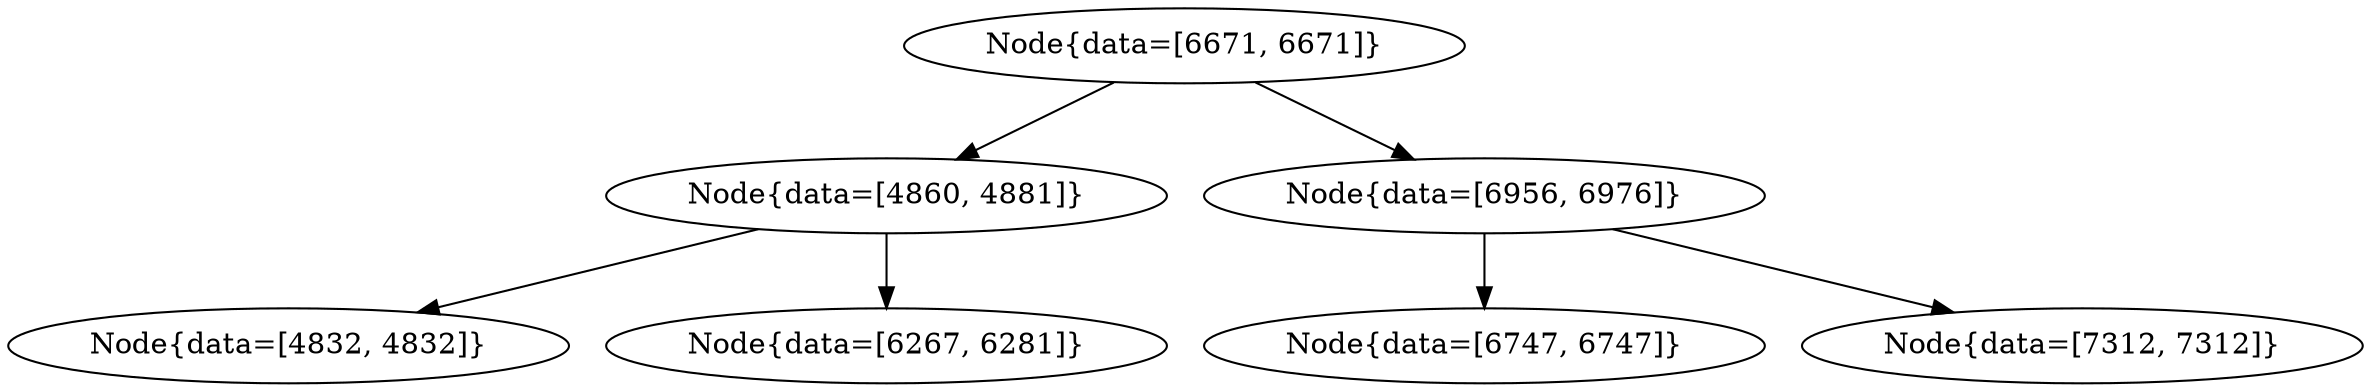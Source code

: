 digraph G{
1693338388 [label="Node{data=[6671, 6671]}"]
1693338388 -> 1744745936
1744745936 [label="Node{data=[4860, 4881]}"]
1744745936 -> 845859964
845859964 [label="Node{data=[4832, 4832]}"]
1744745936 -> 433000732
433000732 [label="Node{data=[6267, 6281]}"]
1693338388 -> 267341786
267341786 [label="Node{data=[6956, 6976]}"]
267341786 -> 489503682
489503682 [label="Node{data=[6747, 6747]}"]
267341786 -> 2042633527
2042633527 [label="Node{data=[7312, 7312]}"]
}